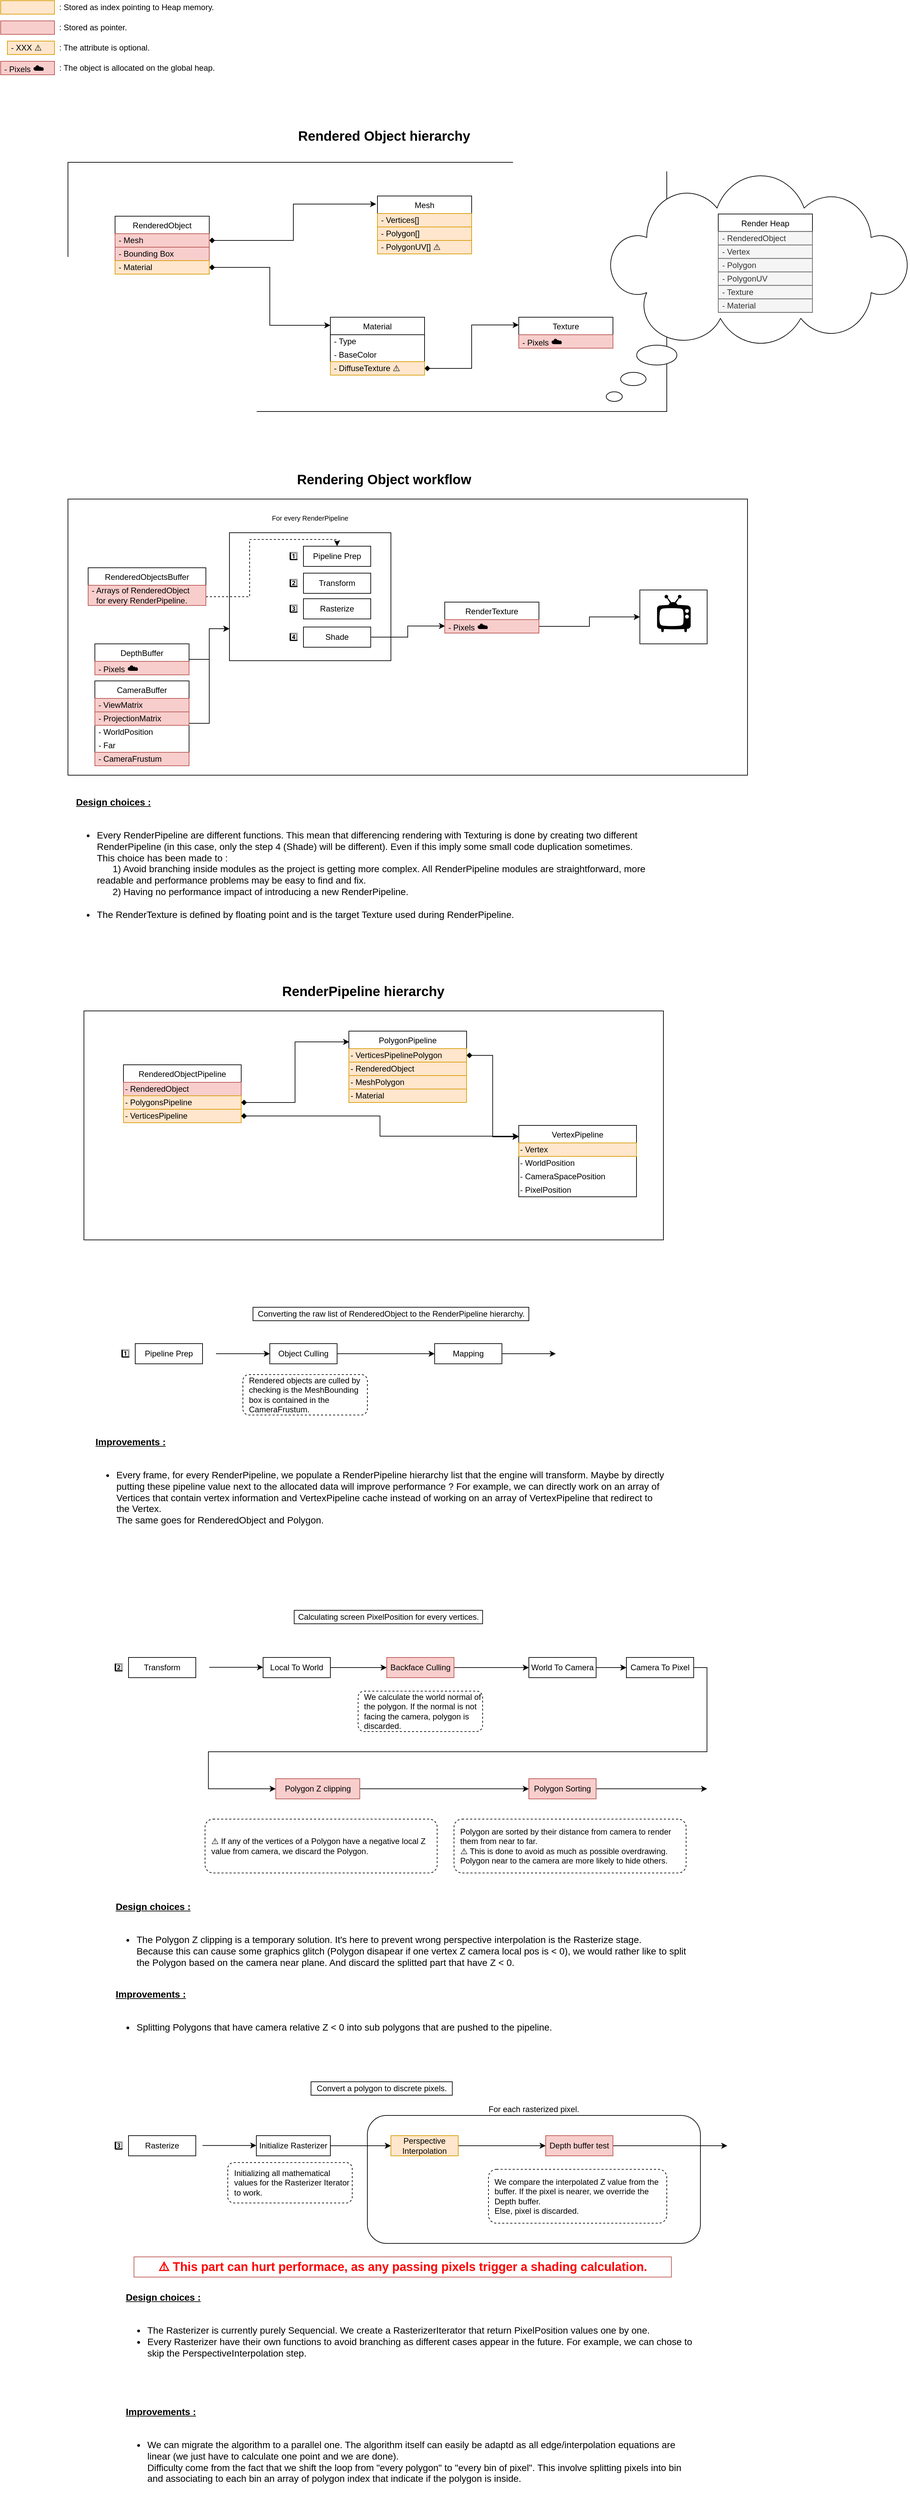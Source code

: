 <mxfile version="13.7.3" type="device" pages="2"><diagram id="SRFIZdUB7H2MUXu3ONNl" name="Diagrams"><mxGraphModel dx="1422" dy="862" grid="1" gridSize="10" guides="1" tooltips="1" connect="1" arrows="1" fold="1" page="1" pageScale="1" pageWidth="827" pageHeight="1169" math="0" shadow="0"><root><mxCell id="0"/><mxCell id="1" parent="0"/><mxCell id="d6Z1lkO_b02FUgyOdbxX-122" value="RenderedObjectPipeline" style="swimlane;fontStyle=0;childLayout=stackLayout;horizontal=1;startSize=26;fillColor=none;horizontalStack=0;resizeParent=1;resizeParentMax=0;resizeLast=0;collapsible=1;marginBottom=0;" parent="1" vertex="1"><mxGeometry x="222.5" y="1650" width="175" height="86" as="geometry"/></mxCell><mxCell id="d6Z1lkO_b02FUgyOdbxX-123" value="- RenderedObject" style="text;html=1;align=left;verticalAlign=middle;resizable=0;points=[];autosize=1;fillColor=#f8cecc;strokeColor=#b85450;" parent="d6Z1lkO_b02FUgyOdbxX-122" vertex="1"><mxGeometry y="26" width="175" height="20" as="geometry"/></mxCell><mxCell id="d6Z1lkO_b02FUgyOdbxX-124" value="- PolygonsPipeline" style="text;html=1;align=left;verticalAlign=middle;resizable=0;points=[];autosize=1;fillColor=#ffe6cc;strokeColor=#d79b00;" parent="d6Z1lkO_b02FUgyOdbxX-122" vertex="1"><mxGeometry y="46" width="175" height="20" as="geometry"/></mxCell><mxCell id="d6Z1lkO_b02FUgyOdbxX-125" value="- VerticesPipeline" style="text;html=1;align=left;verticalAlign=middle;resizable=0;points=[];autosize=1;fillColor=#ffe6cc;strokeColor=#d79b00;" parent="d6Z1lkO_b02FUgyOdbxX-122" vertex="1"><mxGeometry y="66" width="175" height="20" as="geometry"/></mxCell><mxCell id="d6Z1lkO_b02FUgyOdbxX-126" value="PolygonPipeline" style="swimlane;fontStyle=0;childLayout=stackLayout;horizontal=1;startSize=26;fillColor=none;horizontalStack=0;resizeParent=1;resizeParentMax=0;resizeLast=0;collapsible=1;marginBottom=0;" parent="1" vertex="1"><mxGeometry x="557.5" y="1600" width="175" height="106" as="geometry"/></mxCell><mxCell id="d6Z1lkO_b02FUgyOdbxX-127" value="- VerticesPipelinePolygon" style="text;html=1;align=left;verticalAlign=middle;resizable=0;points=[];autosize=1;fillColor=#ffe6cc;strokeColor=#d79b00;" parent="d6Z1lkO_b02FUgyOdbxX-126" vertex="1"><mxGeometry y="26" width="175" height="20" as="geometry"/></mxCell><mxCell id="d6Z1lkO_b02FUgyOdbxX-129" value="- RenderedObject" style="text;html=1;align=left;verticalAlign=middle;resizable=0;points=[];autosize=1;fillColor=#ffe6cc;strokeColor=#d79b00;" parent="d6Z1lkO_b02FUgyOdbxX-126" vertex="1"><mxGeometry y="46" width="175" height="20" as="geometry"/></mxCell><mxCell id="d6Z1lkO_b02FUgyOdbxX-131" value="- MeshPolygon" style="text;html=1;align=left;verticalAlign=middle;resizable=0;points=[];autosize=1;fillColor=#ffe6cc;strokeColor=#d79b00;" parent="d6Z1lkO_b02FUgyOdbxX-126" vertex="1"><mxGeometry y="66" width="175" height="20" as="geometry"/></mxCell><mxCell id="d6Z1lkO_b02FUgyOdbxX-132" value="- Material" style="text;html=1;align=left;verticalAlign=middle;resizable=0;points=[];autosize=1;fillColor=#ffe6cc;strokeColor=#d79b00;" parent="d6Z1lkO_b02FUgyOdbxX-126" vertex="1"><mxGeometry y="86" width="175" height="20" as="geometry"/></mxCell><mxCell id="d6Z1lkO_b02FUgyOdbxX-133" value="VertexPipeline" style="swimlane;fontStyle=0;childLayout=stackLayout;horizontal=1;startSize=26;fillColor=none;horizontalStack=0;resizeParent=1;resizeParentMax=0;resizeLast=0;collapsible=1;marginBottom=0;" parent="1" vertex="1"><mxGeometry x="810" y="1740" width="175" height="106" as="geometry"/></mxCell><mxCell id="d6Z1lkO_b02FUgyOdbxX-134" value="- Vertex" style="text;html=1;align=left;verticalAlign=middle;resizable=0;points=[];autosize=1;fillColor=#ffe6cc;strokeColor=#d79b00;" parent="d6Z1lkO_b02FUgyOdbxX-133" vertex="1"><mxGeometry y="26" width="175" height="20" as="geometry"/></mxCell><mxCell id="d6Z1lkO_b02FUgyOdbxX-135" value="- WorldPosition" style="text;html=1;align=left;verticalAlign=middle;resizable=0;points=[];autosize=1;" parent="d6Z1lkO_b02FUgyOdbxX-133" vertex="1"><mxGeometry y="46" width="175" height="20" as="geometry"/></mxCell><mxCell id="d6Z1lkO_b02FUgyOdbxX-136" value="- CameraSpacePosition" style="text;html=1;align=left;verticalAlign=middle;resizable=0;points=[];autosize=1;" parent="d6Z1lkO_b02FUgyOdbxX-133" vertex="1"><mxGeometry y="66" width="175" height="20" as="geometry"/></mxCell><mxCell id="d6Z1lkO_b02FUgyOdbxX-137" value="- PixelPosition" style="text;html=1;align=left;verticalAlign=middle;resizable=0;points=[];autosize=1;" parent="d6Z1lkO_b02FUgyOdbxX-133" vertex="1"><mxGeometry y="86" width="175" height="20" as="geometry"/></mxCell><mxCell id="d6Z1lkO_b02FUgyOdbxX-190" value="For each rasterized pixel." style="rounded=1;whiteSpace=wrap;html=1;labelBackgroundColor=none;strokeColor=#000000;fillColor=none;fontSize=12;align=center;labelPosition=center;verticalLabelPosition=top;verticalAlign=bottom;" parent="1" vertex="1"><mxGeometry x="585" y="3210" width="495" height="190" as="geometry"/></mxCell><mxCell id="d6Z1lkO_b02FUgyOdbxX-145" value="" style="rounded=0;whiteSpace=wrap;html=1;labelBackgroundColor=none;strokeColor=#000000;fillColor=none;fontSize=12;align=center;" parent="1" vertex="1"><mxGeometry x="163.75" y="1570" width="861.25" height="340" as="geometry"/></mxCell><mxCell id="d6Z1lkO_b02FUgyOdbxX-110" value="" style="rounded=0;whiteSpace=wrap;html=1;labelBackgroundColor=none;strokeColor=#000000;fillColor=none;fontSize=12;align=center;" parent="1" vertex="1"><mxGeometry x="140" y="810" width="1010" height="410" as="geometry"/></mxCell><mxCell id="d6Z1lkO_b02FUgyOdbxX-87" value="&lt;font size=&quot;1&quot;&gt;For every RenderPipeline&lt;/font&gt;" style="rounded=0;whiteSpace=wrap;html=1;labelBackgroundColor=none;fillColor=none;fontSize=60;align=center;verticalAlign=bottom;labelPosition=center;verticalLabelPosition=top;" parent="1" vertex="1"><mxGeometry x="380" y="860" width="240" height="190" as="geometry"/></mxCell><mxCell id="d6Z1lkO_b02FUgyOdbxX-51" value="" style="rounded=0;whiteSpace=wrap;html=1;fillColor=none;" parent="1" vertex="1"><mxGeometry x="140" y="310" width="890" height="370" as="geometry"/></mxCell><mxCell id="d6Z1lkO_b02FUgyOdbxX-15" value="" style="rounded=0;whiteSpace=wrap;html=1;fillColor=#f8cecc;strokeColor=#b85450;" parent="1" vertex="1"><mxGeometry x="40" y="100" width="80" height="20" as="geometry"/></mxCell><mxCell id="d6Z1lkO_b02FUgyOdbxX-16" value=": Stored as pointer." style="text;html=1;align=left;verticalAlign=middle;resizable=0;points=[];autosize=1;" parent="1" vertex="1"><mxGeometry x="125" y="100" width="120" height="20" as="geometry"/></mxCell><mxCell id="d6Z1lkO_b02FUgyOdbxX-17" value="" style="rounded=0;whiteSpace=wrap;html=1;fillColor=#ffe6cc;strokeColor=#d79b00;" parent="1" vertex="1"><mxGeometry x="40" y="70" width="80" height="20" as="geometry"/></mxCell><mxCell id="d6Z1lkO_b02FUgyOdbxX-18" value=": Stored as index pointing to Heap memory." style="text;html=1;align=left;verticalAlign=middle;resizable=0;points=[];autosize=1;" parent="1" vertex="1"><mxGeometry x="125" y="70" width="250" height="20" as="geometry"/></mxCell><mxCell id="d6Z1lkO_b02FUgyOdbxX-23" style="edgeStyle=orthogonalEdgeStyle;rounded=0;orthogonalLoop=1;jettySize=auto;html=1;entryX=-0.014;entryY=0.14;entryDx=0;entryDy=0;entryPerimeter=0;startArrow=diamond;startFill=1;" parent="1" source="d6Z1lkO_b02FUgyOdbxX-11" target="d6Z1lkO_b02FUgyOdbxX-19" edge="1"><mxGeometry relative="1" as="geometry"><Array as="points"><mxPoint x="475" y="426"/><mxPoint x="475" y="372"/></Array></mxGeometry></mxCell><mxCell id="d6Z1lkO_b02FUgyOdbxX-28" style="edgeStyle=orthogonalEdgeStyle;rounded=0;orthogonalLoop=1;jettySize=auto;html=1;entryX=0;entryY=0.14;entryDx=0;entryDy=0;entryPerimeter=0;startArrow=diamond;startFill=1;" parent="1" source="d6Z1lkO_b02FUgyOdbxX-14" target="d6Z1lkO_b02FUgyOdbxX-24" edge="1"><mxGeometry relative="1" as="geometry"/></mxCell><mxCell id="d6Z1lkO_b02FUgyOdbxX-33" style="edgeStyle=orthogonalEdgeStyle;rounded=0;orthogonalLoop=1;jettySize=auto;html=1;entryX=0;entryY=0.25;entryDx=0;entryDy=0;startArrow=diamond;startFill=1;" parent="1" source="d6Z1lkO_b02FUgyOdbxX-27" target="d6Z1lkO_b02FUgyOdbxX-29" edge="1"><mxGeometry relative="1" as="geometry"/></mxCell><mxCell id="d6Z1lkO_b02FUgyOdbxX-36" value=": The attribute is optional." style="text;html=1;align=left;verticalAlign=middle;resizable=0;points=[];autosize=1;" parent="1" vertex="1"><mxGeometry x="125" y="130" width="150" height="20" as="geometry"/></mxCell><mxCell id="d6Z1lkO_b02FUgyOdbxX-38" value="&amp;nbsp;- XXX ⚠️" style="text;html=1;align=left;verticalAlign=middle;resizable=0;points=[];autosize=1;fillColor=#ffe6cc;strokeColor=#d79b00;" parent="1" vertex="1"><mxGeometry x="50" y="130" width="70" height="20" as="geometry"/></mxCell><mxCell id="d6Z1lkO_b02FUgyOdbxX-39" value="&amp;nbsp;- Pixels&amp;nbsp;&lt;span style=&quot;font-family: &amp;#34;apple color emoji&amp;#34; , &amp;#34;segoe ui emoji&amp;#34; , &amp;#34;noto color emoji&amp;#34; , &amp;#34;android emoji&amp;#34; , &amp;#34;emojisymbols&amp;#34; , &amp;#34;emojione mozilla&amp;#34; , &amp;#34;twemoji mozilla&amp;#34; , &amp;#34;segoe ui symbol&amp;#34; ; font-size: 16px&quot;&gt;☁️&lt;/span&gt;" style="text;html=1;align=left;verticalAlign=middle;resizable=0;points=[];autosize=1;fillColor=#f8cecc;strokeColor=#b85450;" parent="1" vertex="1"><mxGeometry x="40" y="160" width="80" height="20" as="geometry"/></mxCell><mxCell id="d6Z1lkO_b02FUgyOdbxX-40" value=": The object is allocated on the global heap." style="text;html=1;align=left;verticalAlign=middle;resizable=0;points=[];autosize=1;" parent="1" vertex="1"><mxGeometry x="125" y="160" width="250" height="20" as="geometry"/></mxCell><mxCell id="d6Z1lkO_b02FUgyOdbxX-10" value="RenderedObject" style="swimlane;fontStyle=0;childLayout=stackLayout;horizontal=1;startSize=26;fillColor=none;horizontalStack=0;resizeParent=1;resizeParentMax=0;resizeLast=0;collapsible=1;marginBottom=0;" parent="1" vertex="1"><mxGeometry x="210" y="390" width="140" height="86" as="geometry"/></mxCell><mxCell id="d6Z1lkO_b02FUgyOdbxX-11" value="&amp;nbsp;- Mesh" style="text;html=1;align=left;verticalAlign=middle;resizable=0;points=[];autosize=1;fillColor=#f8cecc;strokeColor=#b85450;" parent="d6Z1lkO_b02FUgyOdbxX-10" vertex="1"><mxGeometry y="26" width="140" height="20" as="geometry"/></mxCell><mxCell id="d6Z1lkO_b02FUgyOdbxX-13" value="&amp;nbsp;- Bounding Box" style="text;html=1;align=left;verticalAlign=middle;resizable=0;points=[];autosize=1;fillColor=#f8cecc;strokeColor=#b85450;" parent="d6Z1lkO_b02FUgyOdbxX-10" vertex="1"><mxGeometry y="46" width="140" height="20" as="geometry"/></mxCell><mxCell id="d6Z1lkO_b02FUgyOdbxX-14" value="&amp;nbsp;- Material" style="text;html=1;align=left;verticalAlign=middle;resizable=0;points=[];autosize=1;fillColor=#ffe6cc;strokeColor=#d79b00;" parent="d6Z1lkO_b02FUgyOdbxX-10" vertex="1"><mxGeometry y="66" width="140" height="20" as="geometry"/></mxCell><mxCell id="d6Z1lkO_b02FUgyOdbxX-19" value="Mesh" style="swimlane;fontStyle=0;childLayout=stackLayout;horizontal=1;startSize=26;fillColor=none;horizontalStack=0;resizeParent=1;resizeParentMax=0;resizeLast=0;collapsible=1;marginBottom=0;" parent="1" vertex="1"><mxGeometry x="600" y="360" width="140" height="86" as="geometry"/></mxCell><mxCell id="d6Z1lkO_b02FUgyOdbxX-20" value="&amp;nbsp;- Vertices[]" style="text;html=1;align=left;verticalAlign=middle;resizable=0;points=[];autosize=1;fillColor=#ffe6cc;strokeColor=#d79b00;" parent="d6Z1lkO_b02FUgyOdbxX-19" vertex="1"><mxGeometry y="26" width="140" height="20" as="geometry"/></mxCell><mxCell id="d6Z1lkO_b02FUgyOdbxX-21" value="&amp;nbsp;- Polygon[]" style="text;html=1;align=left;verticalAlign=middle;resizable=0;points=[];autosize=1;fillColor=#ffe6cc;strokeColor=#d79b00;" parent="d6Z1lkO_b02FUgyOdbxX-19" vertex="1"><mxGeometry y="46" width="140" height="20" as="geometry"/></mxCell><mxCell id="d6Z1lkO_b02FUgyOdbxX-22" value="&amp;nbsp;- PolygonUV[]&amp;nbsp;⚠️" style="text;html=1;align=left;verticalAlign=middle;resizable=0;points=[];autosize=1;fillColor=#ffe6cc;strokeColor=#d79b00;" parent="d6Z1lkO_b02FUgyOdbxX-19" vertex="1"><mxGeometry y="66" width="140" height="20" as="geometry"/></mxCell><mxCell id="d6Z1lkO_b02FUgyOdbxX-24" value="Material" style="swimlane;fontStyle=0;childLayout=stackLayout;horizontal=1;startSize=26;fillColor=none;horizontalStack=0;resizeParent=1;resizeParentMax=0;resizeLast=0;collapsible=1;marginBottom=0;" parent="1" vertex="1"><mxGeometry x="530" y="540" width="140" height="86" as="geometry"/></mxCell><mxCell id="d6Z1lkO_b02FUgyOdbxX-25" value="&amp;nbsp;- Type" style="text;html=1;align=left;verticalAlign=middle;resizable=0;points=[];autosize=1;" parent="d6Z1lkO_b02FUgyOdbxX-24" vertex="1"><mxGeometry y="26" width="140" height="20" as="geometry"/></mxCell><mxCell id="d6Z1lkO_b02FUgyOdbxX-26" value="&amp;nbsp;- BaseColor" style="text;html=1;align=left;verticalAlign=middle;resizable=0;points=[];autosize=1;" parent="d6Z1lkO_b02FUgyOdbxX-24" vertex="1"><mxGeometry y="46" width="140" height="20" as="geometry"/></mxCell><mxCell id="d6Z1lkO_b02FUgyOdbxX-27" value="&amp;nbsp;- DiffuseTexture&amp;nbsp;⚠️" style="text;html=1;align=left;verticalAlign=middle;resizable=0;points=[];autosize=1;fillColor=#ffe6cc;strokeColor=#d79b00;" parent="d6Z1lkO_b02FUgyOdbxX-24" vertex="1"><mxGeometry y="66" width="140" height="20" as="geometry"/></mxCell><mxCell id="d6Z1lkO_b02FUgyOdbxX-29" value="Texture" style="swimlane;fontStyle=0;childLayout=stackLayout;horizontal=1;startSize=26;fillColor=none;horizontalStack=0;resizeParent=1;resizeParentMax=0;resizeLast=0;collapsible=1;marginBottom=0;" parent="1" vertex="1"><mxGeometry x="810" y="540" width="140" height="46" as="geometry"/></mxCell><mxCell id="d6Z1lkO_b02FUgyOdbxX-30" value="&amp;nbsp;- Pixels&amp;nbsp;&lt;span style=&quot;font-family: &amp;#34;apple color emoji&amp;#34; , &amp;#34;segoe ui emoji&amp;#34; , &amp;#34;noto color emoji&amp;#34; , &amp;#34;android emoji&amp;#34; , &amp;#34;emojisymbols&amp;#34; , &amp;#34;emojione mozilla&amp;#34; , &amp;#34;twemoji mozilla&amp;#34; , &amp;#34;segoe ui symbol&amp;#34; ; font-size: 16px&quot;&gt;☁️&lt;/span&gt;" style="text;html=1;align=left;verticalAlign=middle;resizable=0;points=[];autosize=1;fillColor=#f8cecc;strokeColor=#b85450;" parent="d6Z1lkO_b02FUgyOdbxX-29" vertex="1"><mxGeometry y="26" width="140" height="20" as="geometry"/></mxCell><mxCell id="d6Z1lkO_b02FUgyOdbxX-41" value="Rendered Object hierarchy" style="text;html=1;strokeColor=none;fillColor=none;align=center;verticalAlign=middle;whiteSpace=wrap;rounded=0;fontSize=20;fontStyle=1" parent="1" vertex="1"><mxGeometry x="470" y="250" width="280" height="40" as="geometry"/></mxCell><mxCell id="d6Z1lkO_b02FUgyOdbxX-50" value="" style="group" parent="1" vertex="1" connectable="0"><mxGeometry x="940" y="330" width="450" height="335" as="geometry"/></mxCell><mxCell id="d6Z1lkO_b02FUgyOdbxX-49" value="" style="whiteSpace=wrap;html=1;shape=mxgraph.basic.cloud_callout;fillColor=#ffffff;" parent="d6Z1lkO_b02FUgyOdbxX-50" vertex="1"><mxGeometry width="450" height="335" as="geometry"/></mxCell><mxCell id="d6Z1lkO_b02FUgyOdbxX-42" value="Render Heap" style="swimlane;fontStyle=0;childLayout=stackLayout;horizontal=1;startSize=26;fillColor=none;horizontalStack=0;resizeParent=1;resizeParentMax=0;resizeLast=0;collapsible=1;marginBottom=0;" parent="d6Z1lkO_b02FUgyOdbxX-50" vertex="1"><mxGeometry x="166.5" y="56.78" width="140" height="146" as="geometry"/></mxCell><mxCell id="d6Z1lkO_b02FUgyOdbxX-43" value="&amp;nbsp;- RenderedObject" style="text;html=1;align=left;verticalAlign=middle;resizable=0;points=[];autosize=1;fillColor=#f5f5f5;strokeColor=#666666;fontColor=#333333;" parent="d6Z1lkO_b02FUgyOdbxX-42" vertex="1"><mxGeometry y="26" width="140" height="20" as="geometry"/></mxCell><mxCell id="d6Z1lkO_b02FUgyOdbxX-119" value="&amp;nbsp;- Vertex" style="text;html=1;align=left;verticalAlign=middle;resizable=0;points=[];autosize=1;fillColor=#f5f5f5;strokeColor=#666666;fontColor=#333333;" parent="d6Z1lkO_b02FUgyOdbxX-42" vertex="1"><mxGeometry y="46" width="140" height="20" as="geometry"/></mxCell><mxCell id="d6Z1lkO_b02FUgyOdbxX-44" value="&amp;nbsp;- Polygon" style="text;html=1;align=left;verticalAlign=middle;resizable=0;points=[];autosize=1;fillColor=#f5f5f5;strokeColor=#666666;fontColor=#333333;" parent="d6Z1lkO_b02FUgyOdbxX-42" vertex="1"><mxGeometry y="66" width="140" height="20" as="geometry"/></mxCell><mxCell id="d6Z1lkO_b02FUgyOdbxX-45" value="&amp;nbsp;- PolygonUV" style="text;html=1;align=left;verticalAlign=middle;resizable=0;points=[];autosize=1;strokeColor=#666666;fontColor=#333333;fillColor=#f5f5f5;" parent="d6Z1lkO_b02FUgyOdbxX-42" vertex="1"><mxGeometry y="86" width="140" height="20" as="geometry"/></mxCell><mxCell id="d6Z1lkO_b02FUgyOdbxX-46" value="&amp;nbsp;- Texture" style="text;html=1;align=left;verticalAlign=middle;resizable=0;points=[];autosize=1;fillColor=#f5f5f5;strokeColor=#666666;fontColor=#333333;" parent="d6Z1lkO_b02FUgyOdbxX-42" vertex="1"><mxGeometry y="106" width="140" height="20" as="geometry"/></mxCell><mxCell id="d6Z1lkO_b02FUgyOdbxX-47" value="&amp;nbsp;- Material" style="text;html=1;align=left;verticalAlign=middle;resizable=0;points=[];autosize=1;fillColor=#f5f5f5;strokeColor=#666666;fontColor=#333333;" parent="d6Z1lkO_b02FUgyOdbxX-42" vertex="1"><mxGeometry y="126" width="140" height="20" as="geometry"/></mxCell><mxCell id="d6Z1lkO_b02FUgyOdbxX-86" value="📺" style="text;html=1;align=center;verticalAlign=middle;resizable=0;points=[];autosize=1;fontSize=60;strokeColor=#000000;" parent="1" vertex="1"><mxGeometry x="990" y="945" width="100" height="80" as="geometry"/></mxCell><mxCell id="d6Z1lkO_b02FUgyOdbxX-89" value="Pipeline Prep" style="rounded=0;whiteSpace=wrap;html=1;labelBackgroundColor=none;fillColor=none;fontSize=12;align=center;" parent="1" vertex="1"><mxGeometry x="490" y="880" width="100" height="30" as="geometry"/></mxCell><mxCell id="d6Z1lkO_b02FUgyOdbxX-90" value="Rasterize" style="rounded=0;whiteSpace=wrap;html=1;labelBackgroundColor=none;fillColor=none;fontSize=12;align=center;" parent="1" vertex="1"><mxGeometry x="490" y="958" width="100" height="30" as="geometry"/></mxCell><mxCell id="d6Z1lkO_b02FUgyOdbxX-104" style="edgeStyle=orthogonalEdgeStyle;rounded=0;orthogonalLoop=1;jettySize=auto;html=1;entryX=0.003;entryY=0.476;entryDx=0;entryDy=0;entryPerimeter=0;startArrow=none;startFill=0;fontSize=12;" parent="1" source="d6Z1lkO_b02FUgyOdbxX-91" target="d6Z1lkO_b02FUgyOdbxX-71" edge="1"><mxGeometry relative="1" as="geometry"/></mxCell><mxCell id="d6Z1lkO_b02FUgyOdbxX-91" value="Shade" style="rounded=0;whiteSpace=wrap;html=1;labelBackgroundColor=none;fillColor=none;fontSize=12;align=center;" parent="1" vertex="1"><mxGeometry x="490" y="1000" width="100" height="30" as="geometry"/></mxCell><mxCell id="d6Z1lkO_b02FUgyOdbxX-95" value="Transform" style="rounded=0;whiteSpace=wrap;html=1;labelBackgroundColor=none;fillColor=none;fontSize=12;align=center;" parent="1" vertex="1"><mxGeometry x="490" y="920" width="100" height="30" as="geometry"/></mxCell><mxCell id="d6Z1lkO_b02FUgyOdbxX-97" value="1️⃣" style="text;html=1;align=center;verticalAlign=middle;resizable=0;points=[];autosize=1;fontSize=12;" parent="1" vertex="1"><mxGeometry x="460" y="885" width="30" height="20" as="geometry"/></mxCell><mxCell id="d6Z1lkO_b02FUgyOdbxX-98" value="&lt;span&gt;2️⃣&lt;/span&gt;" style="text;html=1;align=center;verticalAlign=middle;resizable=0;points=[];autosize=1;fontSize=12;" parent="1" vertex="1"><mxGeometry x="460" y="925" width="30" height="20" as="geometry"/></mxCell><mxCell id="d6Z1lkO_b02FUgyOdbxX-99" value="3️⃣" style="text;html=1;align=center;verticalAlign=middle;resizable=0;points=[];autosize=1;fontSize=12;" parent="1" vertex="1"><mxGeometry x="460" y="963" width="30" height="20" as="geometry"/></mxCell><mxCell id="d6Z1lkO_b02FUgyOdbxX-100" value="4️⃣" style="text;html=1;align=center;verticalAlign=middle;resizable=0;points=[];autosize=1;fontSize=12;" parent="1" vertex="1"><mxGeometry x="460" y="1005" width="30" height="20" as="geometry"/></mxCell><mxCell id="d6Z1lkO_b02FUgyOdbxX-103" value="" style="endArrow=classic;html=1;fontSize=12;entryX=0.5;entryY=0;entryDx=0;entryDy=0;rounded=0;dashed=1;" parent="1" target="d6Z1lkO_b02FUgyOdbxX-89" edge="1"><mxGeometry width="50" height="50" relative="1" as="geometry"><mxPoint x="345" y="955" as="sourcePoint"/><mxPoint x="440" y="920" as="targetPoint"/><Array as="points"><mxPoint x="410" y="955"/><mxPoint x="410" y="870"/><mxPoint x="540" y="870"/></Array></mxGeometry></mxCell><mxCell id="d6Z1lkO_b02FUgyOdbxX-108" style="edgeStyle=orthogonalEdgeStyle;rounded=0;orthogonalLoop=1;jettySize=auto;html=1;entryX=0;entryY=0.75;entryDx=0;entryDy=0;startArrow=none;startFill=0;fontSize=12;" parent="1" source="d6Z1lkO_b02FUgyOdbxX-74" target="d6Z1lkO_b02FUgyOdbxX-87" edge="1"><mxGeometry relative="1" as="geometry"/></mxCell><mxCell id="d6Z1lkO_b02FUgyOdbxX-107" style="edgeStyle=orthogonalEdgeStyle;rounded=0;orthogonalLoop=1;jettySize=auto;html=1;entryX=0;entryY=0.75;entryDx=0;entryDy=0;startArrow=none;startFill=0;fontSize=12;" parent="1" source="d6Z1lkO_b02FUgyOdbxX-72" target="d6Z1lkO_b02FUgyOdbxX-87" edge="1"><mxGeometry relative="1" as="geometry"/></mxCell><mxCell id="d6Z1lkO_b02FUgyOdbxX-109" style="edgeStyle=orthogonalEdgeStyle;rounded=0;orthogonalLoop=1;jettySize=auto;html=1;startArrow=none;startFill=0;fontSize=12;" parent="1" source="d6Z1lkO_b02FUgyOdbxX-71" target="d6Z1lkO_b02FUgyOdbxX-86" edge="1"><mxGeometry relative="1" as="geometry"/></mxCell><mxCell id="d6Z1lkO_b02FUgyOdbxX-70" value="RenderTexture" style="swimlane;fontStyle=0;childLayout=stackLayout;horizontal=1;startSize=26;fillColor=none;horizontalStack=0;resizeParent=1;resizeParentMax=0;resizeLast=0;collapsible=1;marginBottom=0;" parent="1" vertex="1"><mxGeometry x="700" y="963" width="140" height="46" as="geometry"/></mxCell><mxCell id="d6Z1lkO_b02FUgyOdbxX-71" value="&amp;nbsp;- Pixels&amp;nbsp;&lt;span style=&quot;font-family: &amp;#34;apple color emoji&amp;#34; , &amp;#34;segoe ui emoji&amp;#34; , &amp;#34;noto color emoji&amp;#34; , &amp;#34;android emoji&amp;#34; , &amp;#34;emojisymbols&amp;#34; , &amp;#34;emojione mozilla&amp;#34; , &amp;#34;twemoji mozilla&amp;#34; , &amp;#34;segoe ui symbol&amp;#34; ; font-size: 16px&quot;&gt;☁️&lt;/span&gt;" style="text;html=1;align=left;verticalAlign=middle;resizable=0;points=[];autosize=1;fillColor=#f8cecc;strokeColor=#b85450;" parent="d6Z1lkO_b02FUgyOdbxX-70" vertex="1"><mxGeometry y="26" width="140" height="20" as="geometry"/></mxCell><mxCell id="d6Z1lkO_b02FUgyOdbxX-80" value="RenderedObjectsBuffer" style="swimlane;fontStyle=0;childLayout=stackLayout;horizontal=1;startSize=26;fillColor=none;horizontalStack=0;resizeParent=1;resizeParentMax=0;resizeLast=0;collapsible=1;marginBottom=0;" parent="1" vertex="1"><mxGeometry x="170" y="912" width="175" height="56" as="geometry"/></mxCell><mxCell id="d6Z1lkO_b02FUgyOdbxX-85" value="&amp;nbsp;- Arrays of&amp;nbsp;&lt;span style=&quot;text-align: center&quot;&gt;RenderedObject &lt;br&gt;&amp;nbsp; &amp;nbsp;for every RenderPipeline.&lt;/span&gt;" style="text;html=1;align=left;verticalAlign=middle;resizable=0;points=[];autosize=1;fillColor=#f8cecc;strokeColor=#b85450;" parent="d6Z1lkO_b02FUgyOdbxX-80" vertex="1"><mxGeometry y="26" width="175" height="30" as="geometry"/></mxCell><mxCell id="d6Z1lkO_b02FUgyOdbxX-74" value="CameraBuffer" style="swimlane;fontStyle=0;childLayout=stackLayout;horizontal=1;startSize=26;fillColor=none;horizontalStack=0;resizeParent=1;resizeParentMax=0;resizeLast=0;collapsible=1;marginBottom=0;" parent="1" vertex="1"><mxGeometry x="180" y="1080" width="140" height="126" as="geometry"/></mxCell><mxCell id="d6Z1lkO_b02FUgyOdbxX-75" value="&amp;nbsp;- ViewMatrix" style="text;html=1;align=left;verticalAlign=middle;resizable=0;points=[];autosize=1;fillColor=#f8cecc;strokeColor=#b85450;" parent="d6Z1lkO_b02FUgyOdbxX-74" vertex="1"><mxGeometry y="26" width="140" height="20" as="geometry"/></mxCell><mxCell id="d6Z1lkO_b02FUgyOdbxX-76" value="&amp;nbsp;- ProjectionMatrix" style="text;html=1;align=left;verticalAlign=middle;resizable=0;points=[];autosize=1;fillColor=#f8cecc;strokeColor=#b85450;" parent="d6Z1lkO_b02FUgyOdbxX-74" vertex="1"><mxGeometry y="46" width="140" height="20" as="geometry"/></mxCell><mxCell id="d6Z1lkO_b02FUgyOdbxX-77" value="&amp;nbsp;- WorldPosition" style="text;html=1;align=left;verticalAlign=middle;resizable=0;points=[];autosize=1;" parent="d6Z1lkO_b02FUgyOdbxX-74" vertex="1"><mxGeometry y="66" width="140" height="20" as="geometry"/></mxCell><mxCell id="d6Z1lkO_b02FUgyOdbxX-78" value="&amp;nbsp;- Far" style="text;html=1;align=left;verticalAlign=middle;resizable=0;points=[];autosize=1;" parent="d6Z1lkO_b02FUgyOdbxX-74" vertex="1"><mxGeometry y="86" width="140" height="20" as="geometry"/></mxCell><mxCell id="d6Z1lkO_b02FUgyOdbxX-79" value="&amp;nbsp;- CameraFrustum" style="text;html=1;align=left;verticalAlign=middle;resizable=0;points=[];autosize=1;fillColor=#f8cecc;strokeColor=#b85450;" parent="d6Z1lkO_b02FUgyOdbxX-74" vertex="1"><mxGeometry y="106" width="140" height="20" as="geometry"/></mxCell><mxCell id="d6Z1lkO_b02FUgyOdbxX-72" value="DepthBuffer" style="swimlane;fontStyle=0;childLayout=stackLayout;horizontal=1;startSize=26;fillColor=none;horizontalStack=0;resizeParent=1;resizeParentMax=0;resizeLast=0;collapsible=1;marginBottom=0;" parent="1" vertex="1"><mxGeometry x="180" y="1025" width="140" height="46" as="geometry"/></mxCell><mxCell id="d6Z1lkO_b02FUgyOdbxX-73" value="&amp;nbsp;- Pixels&amp;nbsp;&lt;span style=&quot;font-family: &amp;#34;apple color emoji&amp;#34; , &amp;#34;segoe ui emoji&amp;#34; , &amp;#34;noto color emoji&amp;#34; , &amp;#34;android emoji&amp;#34; , &amp;#34;emojisymbols&amp;#34; , &amp;#34;emojione mozilla&amp;#34; , &amp;#34;twemoji mozilla&amp;#34; , &amp;#34;segoe ui symbol&amp;#34; ; font-size: 16px&quot;&gt;☁️&lt;/span&gt;" style="text;html=1;align=left;verticalAlign=middle;resizable=0;points=[];autosize=1;fillColor=#f8cecc;strokeColor=#b85450;" parent="d6Z1lkO_b02FUgyOdbxX-72" vertex="1"><mxGeometry y="26" width="140" height="20" as="geometry"/></mxCell><mxCell id="d6Z1lkO_b02FUgyOdbxX-111" value="Rendering Object workflow" style="text;html=1;strokeColor=none;fillColor=none;align=center;verticalAlign=middle;whiteSpace=wrap;rounded=0;fontSize=20;fontStyle=1" parent="1" vertex="1"><mxGeometry x="470" y="760" width="280" height="40" as="geometry"/></mxCell><mxCell id="d6Z1lkO_b02FUgyOdbxX-130" style="edgeStyle=orthogonalEdgeStyle;rounded=0;orthogonalLoop=1;jettySize=auto;html=1;entryX=0.003;entryY=0.151;entryDx=0;entryDy=0;entryPerimeter=0;startArrow=diamond;startFill=1;fontSize=12;" parent="1" source="d6Z1lkO_b02FUgyOdbxX-124" target="d6Z1lkO_b02FUgyOdbxX-126" edge="1"><mxGeometry relative="1" as="geometry"/></mxCell><mxCell id="d6Z1lkO_b02FUgyOdbxX-138" style="edgeStyle=orthogonalEdgeStyle;rounded=0;orthogonalLoop=1;jettySize=auto;html=1;entryX=0;entryY=0.151;entryDx=0;entryDy=0;entryPerimeter=0;startArrow=diamond;startFill=1;fontSize=12;" parent="1" source="d6Z1lkO_b02FUgyOdbxX-125" target="d6Z1lkO_b02FUgyOdbxX-133" edge="1"><mxGeometry relative="1" as="geometry"/></mxCell><mxCell id="d6Z1lkO_b02FUgyOdbxX-140" style="edgeStyle=orthogonalEdgeStyle;rounded=0;orthogonalLoop=1;jettySize=auto;html=1;entryX=-0.001;entryY=0.16;entryDx=0;entryDy=0;entryPerimeter=0;startArrow=diamond;startFill=1;fontSize=12;" parent="1" source="d6Z1lkO_b02FUgyOdbxX-127" target="d6Z1lkO_b02FUgyOdbxX-133" edge="1"><mxGeometry relative="1" as="geometry"/></mxCell><mxCell id="d6Z1lkO_b02FUgyOdbxX-141" value="Pipeline Prep" style="rounded=0;whiteSpace=wrap;html=1;labelBackgroundColor=none;fillColor=none;fontSize=12;align=center;" parent="1" vertex="1"><mxGeometry x="240" y="2064" width="100" height="30" as="geometry"/></mxCell><mxCell id="d6Z1lkO_b02FUgyOdbxX-142" value="1️⃣" style="text;html=1;align=center;verticalAlign=middle;resizable=0;points=[];autosize=1;fontSize=12;" parent="1" vertex="1"><mxGeometry x="210" y="2069" width="30" height="20" as="geometry"/></mxCell><mxCell id="d6Z1lkO_b02FUgyOdbxX-144" value="Converting the raw list of RenderedObject to the RenderPipeline hierarchy." style="text;html=1;align=center;verticalAlign=middle;resizable=0;points=[];autosize=1;fontSize=12;strokeColor=#000000;" parent="1" vertex="1"><mxGeometry x="415" y="2010" width="410" height="20" as="geometry"/></mxCell><mxCell id="d6Z1lkO_b02FUgyOdbxX-146" value="RenderPipeline hierarchy" style="text;html=1;strokeColor=none;fillColor=none;align=center;verticalAlign=middle;whiteSpace=wrap;rounded=0;fontSize=20;fontStyle=1" parent="1" vertex="1"><mxGeometry x="438.75" y="1520" width="280" height="40" as="geometry"/></mxCell><mxCell id="d6Z1lkO_b02FUgyOdbxX-147" value="Transform" style="rounded=0;whiteSpace=wrap;html=1;labelBackgroundColor=none;fillColor=none;fontSize=12;align=center;" parent="1" vertex="1"><mxGeometry x="230" y="2530" width="100" height="30" as="geometry"/></mxCell><mxCell id="d6Z1lkO_b02FUgyOdbxX-148" value="&lt;span&gt;2️⃣&lt;/span&gt;" style="text;html=1;align=center;verticalAlign=middle;resizable=0;points=[];autosize=1;fontSize=12;" parent="1" vertex="1"><mxGeometry x="200" y="2535" width="30" height="20" as="geometry"/></mxCell><mxCell id="d6Z1lkO_b02FUgyOdbxX-149" value="Calculating screen PixelPosition for every vertices." style="text;html=1;align=center;verticalAlign=middle;resizable=0;points=[];autosize=1;fontSize=12;strokeColor=#000000;" parent="1" vertex="1"><mxGeometry x="476.25" y="2460" width="280" height="20" as="geometry"/></mxCell><mxCell id="d6Z1lkO_b02FUgyOdbxX-150" value="" style="endArrow=classic;html=1;fontSize=12;entryX=0;entryY=0.5;entryDx=0;entryDy=0;" parent="1" target="d6Z1lkO_b02FUgyOdbxX-151" edge="1"><mxGeometry width="50" height="50" relative="1" as="geometry"><mxPoint x="360" y="2079" as="sourcePoint"/><mxPoint x="430" y="2080" as="targetPoint"/></mxGeometry></mxCell><mxCell id="d6Z1lkO_b02FUgyOdbxX-154" style="edgeStyle=orthogonalEdgeStyle;rounded=0;orthogonalLoop=1;jettySize=auto;html=1;entryX=0;entryY=0.5;entryDx=0;entryDy=0;startArrow=none;startFill=0;fontSize=12;" parent="1" source="d6Z1lkO_b02FUgyOdbxX-151" target="d6Z1lkO_b02FUgyOdbxX-153" edge="1"><mxGeometry relative="1" as="geometry"/></mxCell><mxCell id="d6Z1lkO_b02FUgyOdbxX-151" value="Object Culling" style="rounded=0;whiteSpace=wrap;html=1;labelBackgroundColor=none;fillColor=none;fontSize=12;align=center;" parent="1" vertex="1"><mxGeometry x="440" y="2064" width="100" height="30" as="geometry"/></mxCell><mxCell id="d6Z1lkO_b02FUgyOdbxX-152" value="Rendered objects are culled by checking is the MeshBounding box is contained in the CameraFrustum." style="text;html=1;fillColor=none;align=left;verticalAlign=middle;whiteSpace=wrap;rounded=1;labelBackgroundColor=none;fontSize=12;strokeColor=#000000;dashed=1;spacingLeft=7;" parent="1" vertex="1"><mxGeometry x="400" y="2110" width="185" height="60" as="geometry"/></mxCell><mxCell id="d6Z1lkO_b02FUgyOdbxX-156" style="edgeStyle=orthogonalEdgeStyle;rounded=0;orthogonalLoop=1;jettySize=auto;html=1;startArrow=none;startFill=0;fontSize=12;" parent="1" source="d6Z1lkO_b02FUgyOdbxX-153" edge="1"><mxGeometry relative="1" as="geometry"><mxPoint x="865" y="2079" as="targetPoint"/></mxGeometry></mxCell><mxCell id="d6Z1lkO_b02FUgyOdbxX-153" value="Mapping" style="rounded=0;whiteSpace=wrap;html=1;labelBackgroundColor=none;fillColor=none;fontSize=12;align=center;" parent="1" vertex="1"><mxGeometry x="685" y="2064" width="100" height="30" as="geometry"/></mxCell><mxCell id="d6Z1lkO_b02FUgyOdbxX-161" style="edgeStyle=orthogonalEdgeStyle;rounded=0;orthogonalLoop=1;jettySize=auto;html=1;entryX=0;entryY=0.5;entryDx=0;entryDy=0;startArrow=none;startFill=0;fontSize=12;" parent="1" source="d6Z1lkO_b02FUgyOdbxX-158" target="d6Z1lkO_b02FUgyOdbxX-160" edge="1"><mxGeometry relative="1" as="geometry"/></mxCell><mxCell id="d6Z1lkO_b02FUgyOdbxX-158" value="Local To World" style="rounded=0;whiteSpace=wrap;html=1;labelBackgroundColor=none;fillColor=none;fontSize=12;align=center;" parent="1" vertex="1"><mxGeometry x="430" y="2530" width="100" height="30" as="geometry"/></mxCell><mxCell id="d6Z1lkO_b02FUgyOdbxX-159" value="" style="endArrow=classic;html=1;fontSize=12;entryX=0;entryY=0.5;entryDx=0;entryDy=0;" parent="1" edge="1"><mxGeometry width="50" height="50" relative="1" as="geometry"><mxPoint x="350" y="2544.58" as="sourcePoint"/><mxPoint x="430" y="2544.58" as="targetPoint"/></mxGeometry></mxCell><mxCell id="d6Z1lkO_b02FUgyOdbxX-164" style="edgeStyle=orthogonalEdgeStyle;rounded=0;orthogonalLoop=1;jettySize=auto;html=1;entryX=0;entryY=0.5;entryDx=0;entryDy=0;startArrow=none;startFill=0;fontSize=12;" parent="1" source="d6Z1lkO_b02FUgyOdbxX-160" target="d6Z1lkO_b02FUgyOdbxX-163" edge="1"><mxGeometry relative="1" as="geometry"/></mxCell><mxCell id="d6Z1lkO_b02FUgyOdbxX-160" value="Backface Culling" style="rounded=0;whiteSpace=wrap;html=1;labelBackgroundColor=none;fillColor=#f8cecc;fontSize=12;align=center;strokeColor=#b85450;" parent="1" vertex="1"><mxGeometry x="613.75" y="2530" width="100" height="30" as="geometry"/></mxCell><mxCell id="d6Z1lkO_b02FUgyOdbxX-162" value="We calculate the world normal of the polygon. If the normal is not facing the camera, polygon is discarded." style="text;html=1;fillColor=none;align=left;verticalAlign=middle;whiteSpace=wrap;rounded=1;labelBackgroundColor=none;fontSize=12;strokeColor=#000000;dashed=1;spacingLeft=7;" parent="1" vertex="1"><mxGeometry x="571.25" y="2580" width="185" height="60" as="geometry"/></mxCell><mxCell id="d6Z1lkO_b02FUgyOdbxX-166" style="edgeStyle=orthogonalEdgeStyle;rounded=0;orthogonalLoop=1;jettySize=auto;html=1;entryX=0;entryY=0.5;entryDx=0;entryDy=0;startArrow=none;startFill=0;fontSize=12;" parent="1" source="d6Z1lkO_b02FUgyOdbxX-163" target="d6Z1lkO_b02FUgyOdbxX-165" edge="1"><mxGeometry relative="1" as="geometry"/></mxCell><mxCell id="d6Z1lkO_b02FUgyOdbxX-163" value="World To Camera" style="rounded=0;whiteSpace=wrap;html=1;labelBackgroundColor=none;fillColor=none;fontSize=12;align=center;" parent="1" vertex="1"><mxGeometry x="825" y="2530" width="100" height="30" as="geometry"/></mxCell><mxCell id="d6Z1lkO_b02FUgyOdbxX-168" style="edgeStyle=orthogonalEdgeStyle;rounded=0;orthogonalLoop=1;jettySize=auto;html=1;entryX=0;entryY=0.5;entryDx=0;entryDy=0;startArrow=none;startFill=0;fontSize=12;" parent="1" source="d6Z1lkO_b02FUgyOdbxX-165" target="d6Z1lkO_b02FUgyOdbxX-204" edge="1"><mxGeometry relative="1" as="geometry"><Array as="points"><mxPoint x="1089.75" y="2545"/><mxPoint x="1089.75" y="2670"/><mxPoint x="348.75" y="2670"/><mxPoint x="348.75" y="2725"/><mxPoint x="433.75" y="2725"/></Array></mxGeometry></mxCell><mxCell id="d6Z1lkO_b02FUgyOdbxX-165" value="Camera To Pixel" style="rounded=0;whiteSpace=wrap;html=1;labelBackgroundColor=none;fillColor=none;fontSize=12;align=center;" parent="1" vertex="1"><mxGeometry x="970" y="2530" width="100" height="30" as="geometry"/></mxCell><mxCell id="d6Z1lkO_b02FUgyOdbxX-170" style="edgeStyle=orthogonalEdgeStyle;rounded=0;orthogonalLoop=1;jettySize=auto;html=1;startArrow=none;startFill=0;fontSize=12;" parent="1" source="d6Z1lkO_b02FUgyOdbxX-167" edge="1"><mxGeometry relative="1" as="geometry"><mxPoint x="1090" y="2725" as="targetPoint"/></mxGeometry></mxCell><mxCell id="d6Z1lkO_b02FUgyOdbxX-167" value="Polygon Sorting" style="rounded=0;whiteSpace=wrap;html=1;labelBackgroundColor=none;fillColor=#f8cecc;fontSize=12;align=center;strokeColor=#b85450;" parent="1" vertex="1"><mxGeometry x="825" y="2710" width="100" height="30" as="geometry"/></mxCell><mxCell id="d6Z1lkO_b02FUgyOdbxX-169" value="Polygon are sorted by their distance from camera to render them from near to far.&lt;br&gt;&lt;span&gt;⚠️ This is done to avoid as much as possible overdrawing. Polygon near to the camera are more likely to hide others.&lt;/span&gt;" style="text;html=1;fillColor=none;align=left;verticalAlign=middle;whiteSpace=wrap;rounded=1;labelBackgroundColor=none;fontSize=12;strokeColor=#000000;dashed=1;spacingLeft=7;" parent="1" vertex="1"><mxGeometry x="713.75" y="2770" width="345" height="80" as="geometry"/></mxCell><mxCell id="d6Z1lkO_b02FUgyOdbxX-173" value="Convert a polygon to discrete pixels." style="text;html=1;align=center;verticalAlign=middle;resizable=0;points=[];autosize=1;fontSize=12;strokeColor=#000000;" parent="1" vertex="1"><mxGeometry x="501.25" y="3160" width="210" height="20" as="geometry"/></mxCell><mxCell id="d6Z1lkO_b02FUgyOdbxX-174" style="edgeStyle=orthogonalEdgeStyle;rounded=0;orthogonalLoop=1;jettySize=auto;html=1;entryX=0;entryY=0.5;entryDx=0;entryDy=0;startArrow=none;startFill=0;fontSize=12;" parent="1" source="d6Z1lkO_b02FUgyOdbxX-175" target="d6Z1lkO_b02FUgyOdbxX-178" edge="1"><mxGeometry relative="1" as="geometry"/></mxCell><mxCell id="d6Z1lkO_b02FUgyOdbxX-175" value="Initialize Rasterizer" style="rounded=0;whiteSpace=wrap;html=1;labelBackgroundColor=none;fillColor=none;fontSize=12;align=center;" parent="1" vertex="1"><mxGeometry x="420" y="3240" width="110" height="30" as="geometry"/></mxCell><mxCell id="d6Z1lkO_b02FUgyOdbxX-176" value="" style="endArrow=classic;html=1;fontSize=12;entryX=0;entryY=0.5;entryDx=0;entryDy=0;" parent="1" edge="1"><mxGeometry width="50" height="50" relative="1" as="geometry"><mxPoint x="340" y="3254.58" as="sourcePoint"/><mxPoint x="420" y="3254.58" as="targetPoint"/></mxGeometry></mxCell><mxCell id="d6Z1lkO_b02FUgyOdbxX-177" style="edgeStyle=orthogonalEdgeStyle;rounded=0;orthogonalLoop=1;jettySize=auto;html=1;entryX=0;entryY=0.5;entryDx=0;entryDy=0;startArrow=none;startFill=0;fontSize=12;" parent="1" source="d6Z1lkO_b02FUgyOdbxX-178" target="d6Z1lkO_b02FUgyOdbxX-181" edge="1"><mxGeometry relative="1" as="geometry"/></mxCell><mxCell id="d6Z1lkO_b02FUgyOdbxX-178" value="Perspective Interpolation" style="rounded=0;whiteSpace=wrap;html=1;labelBackgroundColor=none;fontSize=12;align=center;fillColor=#ffe6cc;strokeColor=#d79b00;" parent="1" vertex="1"><mxGeometry x="620" y="3240" width="100" height="30" as="geometry"/></mxCell><mxCell id="d6Z1lkO_b02FUgyOdbxX-180" style="edgeStyle=orthogonalEdgeStyle;rounded=0;orthogonalLoop=1;jettySize=auto;html=1;entryX=0;entryY=0.5;entryDx=0;entryDy=0;startArrow=none;startFill=0;fontSize=12;" parent="1" source="d6Z1lkO_b02FUgyOdbxX-181" edge="1"><mxGeometry relative="1" as="geometry"><mxPoint x="1120" y="3255" as="targetPoint"/></mxGeometry></mxCell><mxCell id="d6Z1lkO_b02FUgyOdbxX-181" value="Depth buffer test" style="rounded=0;whiteSpace=wrap;html=1;labelBackgroundColor=none;fillColor=#f8cecc;fontSize=12;align=center;strokeColor=#b85450;" parent="1" vertex="1"><mxGeometry x="850" y="3240" width="100" height="30" as="geometry"/></mxCell><mxCell id="d6Z1lkO_b02FUgyOdbxX-187" value="Rasterize" style="rounded=0;whiteSpace=wrap;html=1;labelBackgroundColor=none;fillColor=none;fontSize=12;align=center;" parent="1" vertex="1"><mxGeometry x="230" y="3240" width="100" height="30" as="geometry"/></mxCell><mxCell id="d6Z1lkO_b02FUgyOdbxX-188" value="3️⃣" style="text;html=1;align=center;verticalAlign=middle;resizable=0;points=[];autosize=1;fontSize=12;" parent="1" vertex="1"><mxGeometry x="200" y="3245" width="30" height="20" as="geometry"/></mxCell><mxCell id="d6Z1lkO_b02FUgyOdbxX-189" value="Initializing all mathematical values for the Rasterizer Iterator to work." style="text;html=1;fillColor=none;align=left;verticalAlign=middle;whiteSpace=wrap;rounded=1;labelBackgroundColor=none;fontSize=12;strokeColor=#000000;dashed=1;spacingLeft=7;" parent="1" vertex="1"><mxGeometry x="377.5" y="3280" width="185" height="60" as="geometry"/></mxCell><mxCell id="d6Z1lkO_b02FUgyOdbxX-192" value="We compare the interpolated Z value from the buffer. If the pixel is nearer, we override the Depth buffer.&lt;br&gt;Else, pixel is discarded." style="text;html=1;fillColor=none;align=left;verticalAlign=middle;whiteSpace=wrap;rounded=1;labelBackgroundColor=none;fontSize=12;strokeColor=#000000;dashed=1;spacingLeft=7;" parent="1" vertex="1"><mxGeometry x="765" y="3290" width="265" height="80" as="geometry"/></mxCell><mxCell id="d6Z1lkO_b02FUgyOdbxX-194" value="Design choices :" style="text;html=1;strokeColor=none;fillColor=none;align=left;verticalAlign=middle;whiteSpace=wrap;rounded=0;labelBackgroundColor=none;fontSize=14;fontStyle=5" parent="1" vertex="1"><mxGeometry x="150" y="1250" width="135" height="20" as="geometry"/></mxCell><mxCell id="d6Z1lkO_b02FUgyOdbxX-195" value="&lt;ul&gt;&lt;li&gt;Every RenderPipeline are different functions. This mean that differencing rendering with Texturing is done by creating two different RenderPipeline (in this case, only the step 4 (Shade) will be different). Even if this imply some small code duplication sometimes.&lt;br&gt;This choice has been made to :&lt;br&gt;&amp;nbsp; &amp;nbsp; &amp;nbsp; 1) Avoid branching inside modules as the project is getting more complex. All RenderPipeline modules are straightforward, more readable and performance problems may be&amp;nbsp;easy to find and fix.&lt;br&gt;&amp;nbsp; &amp;nbsp; &amp;nbsp; 2) Having no performance impact of introducing a new RenderPipeline.&lt;br&gt;&lt;br&gt;&lt;/li&gt;&lt;li&gt;The RenderTexture is defined by floating point and is the target Texture used during RenderPipeline.&lt;/li&gt;&lt;/ul&gt;" style="text;html=1;strokeColor=none;fillColor=none;align=left;verticalAlign=top;whiteSpace=wrap;rounded=0;labelBackgroundColor=none;fontSize=14;" parent="1" vertex="1"><mxGeometry x="141.25" y="1280" width="860" height="170" as="geometry"/></mxCell><mxCell id="d6Z1lkO_b02FUgyOdbxX-197" value="Improvements :" style="text;html=1;strokeColor=none;fillColor=none;align=left;verticalAlign=middle;whiteSpace=wrap;rounded=0;labelBackgroundColor=none;fontSize=14;fontStyle=5" parent="1" vertex="1"><mxGeometry x="178.75" y="2200" width="135" height="20" as="geometry"/></mxCell><mxCell id="d6Z1lkO_b02FUgyOdbxX-198" value="&lt;ul&gt;&lt;li&gt;Every frame, for every RenderPipeline, we populate a RenderPipeline hierarchy list that the engine will transform. Maybe by directly putting these pipeline value next to the allocated data will improve performance ? For example, we can directly work on an array of Vertices that contain vertex information and VertexPipeline cache instead of working on an array of VertexPipeline that redirect to the Vertex.&lt;br&gt;The same goes for RenderedObject and Polygon.&lt;/li&gt;&lt;/ul&gt;" style="text;html=1;strokeColor=none;fillColor=none;align=left;verticalAlign=top;whiteSpace=wrap;rounded=0;labelBackgroundColor=none;fontSize=14;" parent="1" vertex="1"><mxGeometry x="170" y="2230" width="860" height="110" as="geometry"/></mxCell><mxCell id="d6Z1lkO_b02FUgyOdbxX-199" value="Design choices :" style="text;html=1;strokeColor=none;fillColor=none;align=left;verticalAlign=middle;whiteSpace=wrap;rounded=0;labelBackgroundColor=none;fontSize=14;fontStyle=5" parent="1" vertex="1"><mxGeometry x="224.37" y="3470" width="135" height="20" as="geometry"/></mxCell><mxCell id="d6Z1lkO_b02FUgyOdbxX-200" value="&lt;ul&gt;&lt;li&gt;The Rasterizer is currently purely Sequencial. We create a RasterizerIterator that return PixelPosition values one by one.&lt;/li&gt;&lt;li&gt;Every Rasterizer have their own functions to avoid branching as different cases appear in the future. For example, we can chose to skip the PerspectiveInterpolation step.&lt;/li&gt;&lt;/ul&gt;" style="text;html=1;strokeColor=none;fillColor=none;align=left;verticalAlign=top;whiteSpace=wrap;rounded=0;labelBackgroundColor=none;fontSize=14;" parent="1" vertex="1"><mxGeometry x="215.62" y="3500" width="860" height="110" as="geometry"/></mxCell><mxCell id="d6Z1lkO_b02FUgyOdbxX-201" value="Improvements :" style="text;html=1;strokeColor=none;fillColor=none;align=left;verticalAlign=middle;whiteSpace=wrap;rounded=0;labelBackgroundColor=none;fontSize=14;fontStyle=5" parent="1" vertex="1"><mxGeometry x="224.37" y="3640" width="135" height="20" as="geometry"/></mxCell><mxCell id="d6Z1lkO_b02FUgyOdbxX-202" value="&lt;ul&gt;&lt;li&gt;We can migrate the algorithm to a parallel one. The algorithm itself can easily be adaptd as all edge/interpolation equations are linear (we just have to calculate one point and we are done).&lt;br&gt;Difficulty come from the fact that we shift the loop from &quot;every polygon&quot; to &quot;every bin of pixel&quot;. This involve splitting pixels into bin and associating to each bin an array of polygon index that indicate if the polygon is inside.&lt;/li&gt;&lt;/ul&gt;" style="text;html=1;strokeColor=none;fillColor=none;align=left;verticalAlign=top;whiteSpace=wrap;rounded=0;labelBackgroundColor=none;fontSize=14;" parent="1" vertex="1"><mxGeometry x="215.62" y="3670" width="860" height="110" as="geometry"/></mxCell><mxCell id="d6Z1lkO_b02FUgyOdbxX-203" value="&lt;span style=&quot;font-size: 18px; text-align: left;&quot;&gt;⚠️&amp;nbsp;&lt;/span&gt;This part can hurt performace, as any passing pixels trigger a shading calculation." style="text;html=1;strokeColor=#b85450;align=center;verticalAlign=middle;whiteSpace=wrap;rounded=0;labelBackgroundColor=none;fontSize=18;fontStyle=1;fontColor=#FF0000;" parent="1" vertex="1"><mxGeometry x="238.12" y="3420" width="798.75" height="30" as="geometry"/></mxCell><mxCell id="d6Z1lkO_b02FUgyOdbxX-205" style="edgeStyle=orthogonalEdgeStyle;rounded=0;orthogonalLoop=1;jettySize=auto;html=1;startArrow=none;startFill=0;fontSize=18;fontColor=#FF0000;" parent="1" source="d6Z1lkO_b02FUgyOdbxX-204" target="d6Z1lkO_b02FUgyOdbxX-167" edge="1"><mxGeometry relative="1" as="geometry"/></mxCell><mxCell id="d6Z1lkO_b02FUgyOdbxX-204" value="Polygon Z clipping" style="rounded=0;whiteSpace=wrap;html=1;labelBackgroundColor=none;fillColor=#f8cecc;fontSize=12;align=center;strokeColor=#b85450;" parent="1" vertex="1"><mxGeometry x="448.75" y="2710" width="125" height="30" as="geometry"/></mxCell><mxCell id="d6Z1lkO_b02FUgyOdbxX-206" value="⚠️ If any of the vertices of a Polygon have a negative local Z value from camera, we discard the Polygon." style="text;html=1;fillColor=none;align=left;verticalAlign=middle;whiteSpace=wrap;rounded=1;labelBackgroundColor=none;fontSize=12;strokeColor=#000000;dashed=1;spacingLeft=7;" parent="1" vertex="1"><mxGeometry x="343.75" y="2770" width="345" height="80" as="geometry"/></mxCell><mxCell id="d6Z1lkO_b02FUgyOdbxX-207" value="Design choices :" style="text;html=1;strokeColor=none;fillColor=none;align=left;verticalAlign=middle;whiteSpace=wrap;rounded=0;labelBackgroundColor=none;fontSize=14;fontStyle=5" parent="1" vertex="1"><mxGeometry x="208.75" y="2890" width="135" height="20" as="geometry"/></mxCell><mxCell id="d6Z1lkO_b02FUgyOdbxX-208" value="&lt;ul&gt;&lt;li&gt;The Polygon Z clipping is a temporary solution. It's here to prevent wrong perspective interpolation is the Rasterize stage.&lt;br&gt;Because this can cause some graphics glitch (Polygon disapear if one vertex Z camera local pos is &amp;lt; 0), we would rather like to split the Polygon based on the camera near plane. And discard the splitted part that have Z &amp;lt; 0.&lt;/li&gt;&lt;/ul&gt;" style="text;html=1;strokeColor=none;fillColor=none;align=left;verticalAlign=top;whiteSpace=wrap;rounded=0;labelBackgroundColor=none;fontSize=14;" parent="1" vertex="1"><mxGeometry x="200" y="2920" width="860" height="90" as="geometry"/></mxCell><mxCell id="NpdSeuEeGxiFmVqcyqC2-1" value="Improvements :" style="text;html=1;strokeColor=none;fillColor=none;align=left;verticalAlign=middle;whiteSpace=wrap;rounded=0;labelBackgroundColor=none;fontSize=14;fontStyle=5" vertex="1" parent="1"><mxGeometry x="208.75" y="3020" width="135" height="20" as="geometry"/></mxCell><mxCell id="NpdSeuEeGxiFmVqcyqC2-2" value="&lt;ul&gt;&lt;li&gt;Splitting Polygons that have camera relative Z &amp;lt; 0 into sub polygons that are pushed to the pipeline.&lt;/li&gt;&lt;/ul&gt;" style="text;html=1;strokeColor=none;fillColor=none;align=left;verticalAlign=top;whiteSpace=wrap;rounded=0;labelBackgroundColor=none;fontSize=14;" vertex="1" parent="1"><mxGeometry x="200" y="3050" width="860" height="60" as="geometry"/></mxCell></root></mxGraphModel></diagram><diagram id="XSuyAxqYN855wlp0YnWP" name="TODO"><mxGraphModel dx="1185" dy="718" grid="1" gridSize="10" guides="1" tooltips="1" connect="1" arrows="1" fold="1" page="1" pageScale="1" pageWidth="827" pageHeight="1169" math="0" shadow="0"><root><mxCell id="SKui7wbPa_HIu0xNRwiE-0"/><mxCell id="SKui7wbPa_HIu0xNRwiE-1" parent="SKui7wbPa_HIu0xNRwiE-0"/><mxCell id="dWFcj8s548mPNYIjgT4t-0" value="&lt;h1&gt;TODO&lt;/h1&gt;&lt;p&gt;The following features are planned to be implemented for the Render module :&lt;/p&gt;" style="text;html=1;strokeColor=none;fillColor=none;spacing=5;spacingTop=-20;whiteSpace=wrap;overflow=hidden;rounded=0;" vertex="1" parent="SKui7wbPa_HIu0xNRwiE-1"><mxGeometry x="120" y="80" width="560" height="80" as="geometry"/></mxCell><mxCell id="dWFcj8s548mPNYIjgT4t-2" value="1.&amp;nbsp;&lt;span style=&quot;text-align: left ; font-size: 16px&quot;&gt;Space Partitioning :&lt;/span&gt;" style="text;html=1;align=center;verticalAlign=middle;resizable=0;points=[];autosize=1;fontSize=16;fontStyle=5" vertex="1" parent="SKui7wbPa_HIu0xNRwiE-1"><mxGeometry x="120" y="180" width="180" height="20" as="geometry"/></mxCell><mxCell id="dWFcj8s548mPNYIjgT4t-3" value="In addition to RenderedObject culling, we can implement a space partition algorithm that order objects into big chunck.&lt;br&gt;So that a huge amount of object can be discarded with a unique cull test.&lt;br&gt;This partitioning will probably use the Mesh bounding box that already exists.&lt;br&gt;(see chapter 13 Spatial Partitioning and Visibility Algorithms of&amp;nbsp;&lt;br&gt;&lt;a href=&quot;https://onedrive.live.com/?cid=6F26DBE7677BCEC4&amp;amp;id=6F26DBE7677BCEC4%21718&amp;amp;parId=6F26DBE7677BCEC4%21720&amp;amp;o=OneUp&quot;&gt;https://onedrive.live.com/?cid=6F26DBE7677BCEC4&amp;amp;id=6F26DBE7677BCEC4%21718&amp;amp;parId=6F26DBE7677BCEC4%21720&amp;amp;o=OneUp&lt;/a&gt;)" style="text;html=1;align=left;verticalAlign=middle;resizable=0;points=[];autosize=1;fontSize=12;" vertex="1" parent="SKui7wbPa_HIu0xNRwiE-1"><mxGeometry x="120" y="200" width="750" height="80" as="geometry"/></mxCell><mxCell id="W9-A8RECi252HMahhcR--0" value="2.&amp;nbsp;&lt;span style=&quot;text-align: left ; font-size: 16px&quot;&gt;Polygon Splitting :&lt;/span&gt;" style="text;html=1;align=center;verticalAlign=middle;resizable=0;points=[];autosize=1;fontSize=16;fontStyle=5" vertex="1" parent="SKui7wbPa_HIu0xNRwiE-1"><mxGeometry x="120" y="300" width="170" height="20" as="geometry"/></mxCell><mxCell id="wan3gKSPJCFv20HX4V8C-1" value="Splitting Polygons that have camera relative Z &amp;lt; 0 into sub polygons that are pushed to the pipeline." style="text;html=1;align=center;verticalAlign=middle;resizable=0;points=[];autosize=1;fontSize=12;" vertex="1" parent="SKui7wbPa_HIu0xNRwiE-1"><mxGeometry x="120" y="330" width="540" height="20" as="geometry"/></mxCell><mxCell id="a67PKAzokxL90aegG47i-0" value="4.&amp;nbsp;&lt;span style=&quot;text-align: left ; font-size: 16px&quot;&gt;Migrate the rasterizer to a // algorithm :&lt;/span&gt;" style="text;html=1;align=center;verticalAlign=middle;resizable=0;points=[];autosize=1;fontSize=16;fontStyle=5" vertex="1" parent="SKui7wbPa_HIu0xNRwiE-1"><mxGeometry x="120" y="500" width="330" height="20" as="geometry"/></mxCell><mxCell id="a67PKAzokxL90aegG47i-1" value="&lt;div&gt;We can migrate the algorithm to a parallel one. The algorithm itself can easily be adaptd as all edge/interpolation&amp;nbsp;&lt;/div&gt;&lt;div&gt;equations are linear (we just have to calculate one point and we are done).&lt;/div&gt;&lt;div&gt;Difficulty come from the fact that we shift the loop from &quot;every polygon&quot; to &quot;every bin of pixel&quot;.&amp;nbsp;&lt;/div&gt;&lt;div&gt;This involve splitting pixels into bin and associating to each bin an array of polygon index that indicate if the polygon is inside.&lt;/div&gt;" style="text;html=1;align=left;verticalAlign=middle;resizable=0;points=[];autosize=1;fontSize=12;" vertex="1" parent="SKui7wbPa_HIu0xNRwiE-1"><mxGeometry x="120" y="530" width="680" height="60" as="geometry"/></mxCell><mxCell id="BGzEE64FjDrywUBz_Fok-0" value="3.&amp;nbsp;&lt;span style=&quot;text-align: left ; font-size: 16px&quot;&gt;Check if there is performance improvement for inline pipeline structure :&lt;/span&gt;" style="text;html=1;align=center;verticalAlign=middle;resizable=0;points=[];autosize=1;fontSize=16;fontStyle=5" vertex="1" parent="SKui7wbPa_HIu0xNRwiE-1"><mxGeometry x="120" y="380" width="580" height="20" as="geometry"/></mxCell><mxCell id="BGzEE64FjDrywUBz_Fok-1" value="&lt;div&gt;Every frame, for every RenderPipeline, we populate a RenderPipeline hierarchy list that the engine will transform.&lt;/div&gt;&lt;div&gt;&amp;nbsp;Maybe by directly putting these pipeline value next to the allocated data will improve performance ? For example,&amp;nbsp;&lt;/div&gt;&lt;div&gt;we can directly work on an array of Vertices that contain vertex information and VertexPipeline cache instead of working on an&amp;nbsp;&lt;/div&gt;&lt;div&gt;array of VertexPipeline that redirect to the Vertex.&lt;/div&gt;&lt;div&gt;The same goes for RenderedObject and Polygon.&lt;/div&gt;" style="text;html=1;align=left;verticalAlign=middle;resizable=0;points=[];autosize=1;fontSize=12;" vertex="1" parent="SKui7wbPa_HIu0xNRwiE-1"><mxGeometry x="120" y="400" width="690" height="80" as="geometry"/></mxCell></root></mxGraphModel></diagram></mxfile>